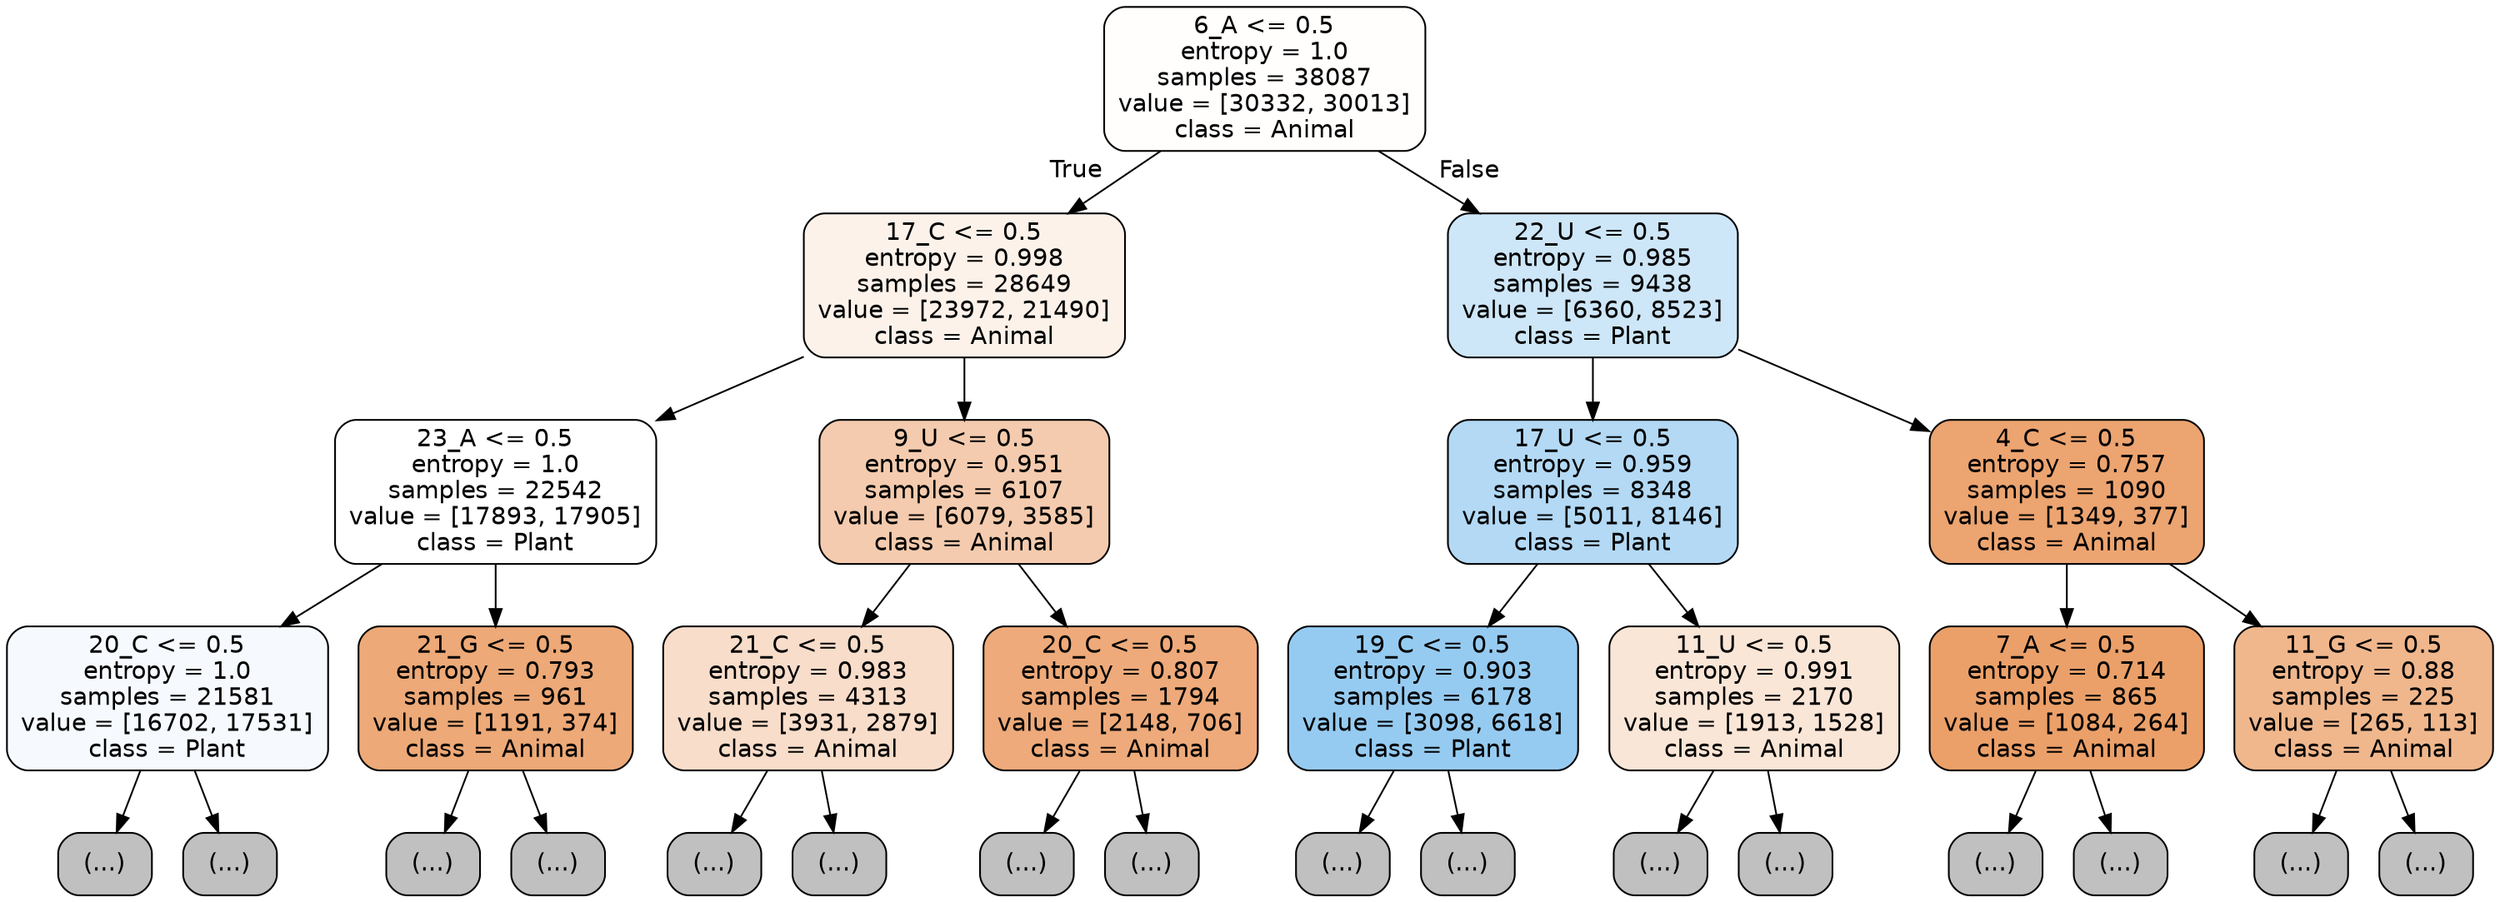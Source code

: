 digraph Tree {
node [shape=box, style="filled, rounded", color="black", fontname="helvetica"] ;
edge [fontname="helvetica"] ;
0 [label="6_A <= 0.5\nentropy = 1.0\nsamples = 38087\nvalue = [30332, 30013]\nclass = Animal", fillcolor="#fffefd"] ;
1 [label="17_C <= 0.5\nentropy = 0.998\nsamples = 28649\nvalue = [23972, 21490]\nclass = Animal", fillcolor="#fcf2ea"] ;
0 -> 1 [labeldistance=2.5, labelangle=45, headlabel="True"] ;
2 [label="23_A <= 0.5\nentropy = 1.0\nsamples = 22542\nvalue = [17893, 17905]\nclass = Plant", fillcolor="#ffffff"] ;
1 -> 2 ;
3 [label="20_C <= 0.5\nentropy = 1.0\nsamples = 21581\nvalue = [16702, 17531]\nclass = Plant", fillcolor="#f6fafe"] ;
2 -> 3 ;
4 [label="(...)", fillcolor="#C0C0C0"] ;
3 -> 4 ;
7201 [label="(...)", fillcolor="#C0C0C0"] ;
3 -> 7201 ;
9430 [label="21_G <= 0.5\nentropy = 0.793\nsamples = 961\nvalue = [1191, 374]\nclass = Animal", fillcolor="#eda977"] ;
2 -> 9430 ;
9431 [label="(...)", fillcolor="#C0C0C0"] ;
9430 -> 9431 ;
9704 [label="(...)", fillcolor="#C0C0C0"] ;
9430 -> 9704 ;
9855 [label="9_U <= 0.5\nentropy = 0.951\nsamples = 6107\nvalue = [6079, 3585]\nclass = Animal", fillcolor="#f4cbae"] ;
1 -> 9855 ;
9856 [label="21_C <= 0.5\nentropy = 0.983\nsamples = 4313\nvalue = [3931, 2879]\nclass = Animal", fillcolor="#f8ddca"] ;
9855 -> 9856 ;
9857 [label="(...)", fillcolor="#C0C0C0"] ;
9856 -> 9857 ;
11552 [label="(...)", fillcolor="#C0C0C0"] ;
9856 -> 11552 ;
11965 [label="20_C <= 0.5\nentropy = 0.807\nsamples = 1794\nvalue = [2148, 706]\nclass = Animal", fillcolor="#eeaa7a"] ;
9855 -> 11965 ;
11966 [label="(...)", fillcolor="#C0C0C0"] ;
11965 -> 11966 ;
12561 [label="(...)", fillcolor="#C0C0C0"] ;
11965 -> 12561 ;
12814 [label="22_U <= 0.5\nentropy = 0.985\nsamples = 9438\nvalue = [6360, 8523]\nclass = Plant", fillcolor="#cde6f8"] ;
0 -> 12814 [labeldistance=2.5, labelangle=-45, headlabel="False"] ;
12815 [label="17_U <= 0.5\nentropy = 0.959\nsamples = 8348\nvalue = [5011, 8146]\nclass = Plant", fillcolor="#b3d9f5"] ;
12814 -> 12815 ;
12816 [label="19_C <= 0.5\nentropy = 0.903\nsamples = 6178\nvalue = [3098, 6618]\nclass = Plant", fillcolor="#96cbf1"] ;
12815 -> 12816 ;
12817 [label="(...)", fillcolor="#C0C0C0"] ;
12816 -> 12817 ;
14586 [label="(...)", fillcolor="#C0C0C0"] ;
12816 -> 14586 ;
15205 [label="11_U <= 0.5\nentropy = 0.991\nsamples = 2170\nvalue = [1913, 1528]\nclass = Animal", fillcolor="#fae6d7"] ;
12815 -> 15205 ;
15206 [label="(...)", fillcolor="#C0C0C0"] ;
15205 -> 15206 ;
15865 [label="(...)", fillcolor="#C0C0C0"] ;
15205 -> 15865 ;
16132 [label="4_C <= 0.5\nentropy = 0.757\nsamples = 1090\nvalue = [1349, 377]\nclass = Animal", fillcolor="#eca470"] ;
12814 -> 16132 ;
16133 [label="7_A <= 0.5\nentropy = 0.714\nsamples = 865\nvalue = [1084, 264]\nclass = Animal", fillcolor="#eba069"] ;
16132 -> 16133 ;
16134 [label="(...)", fillcolor="#C0C0C0"] ;
16133 -> 16134 ;
16393 [label="(...)", fillcolor="#C0C0C0"] ;
16133 -> 16393 ;
16496 [label="11_G <= 0.5\nentropy = 0.88\nsamples = 225\nvalue = [265, 113]\nclass = Animal", fillcolor="#f0b78d"] ;
16132 -> 16496 ;
16497 [label="(...)", fillcolor="#C0C0C0"] ;
16496 -> 16497 ;
16572 [label="(...)", fillcolor="#C0C0C0"] ;
16496 -> 16572 ;
}